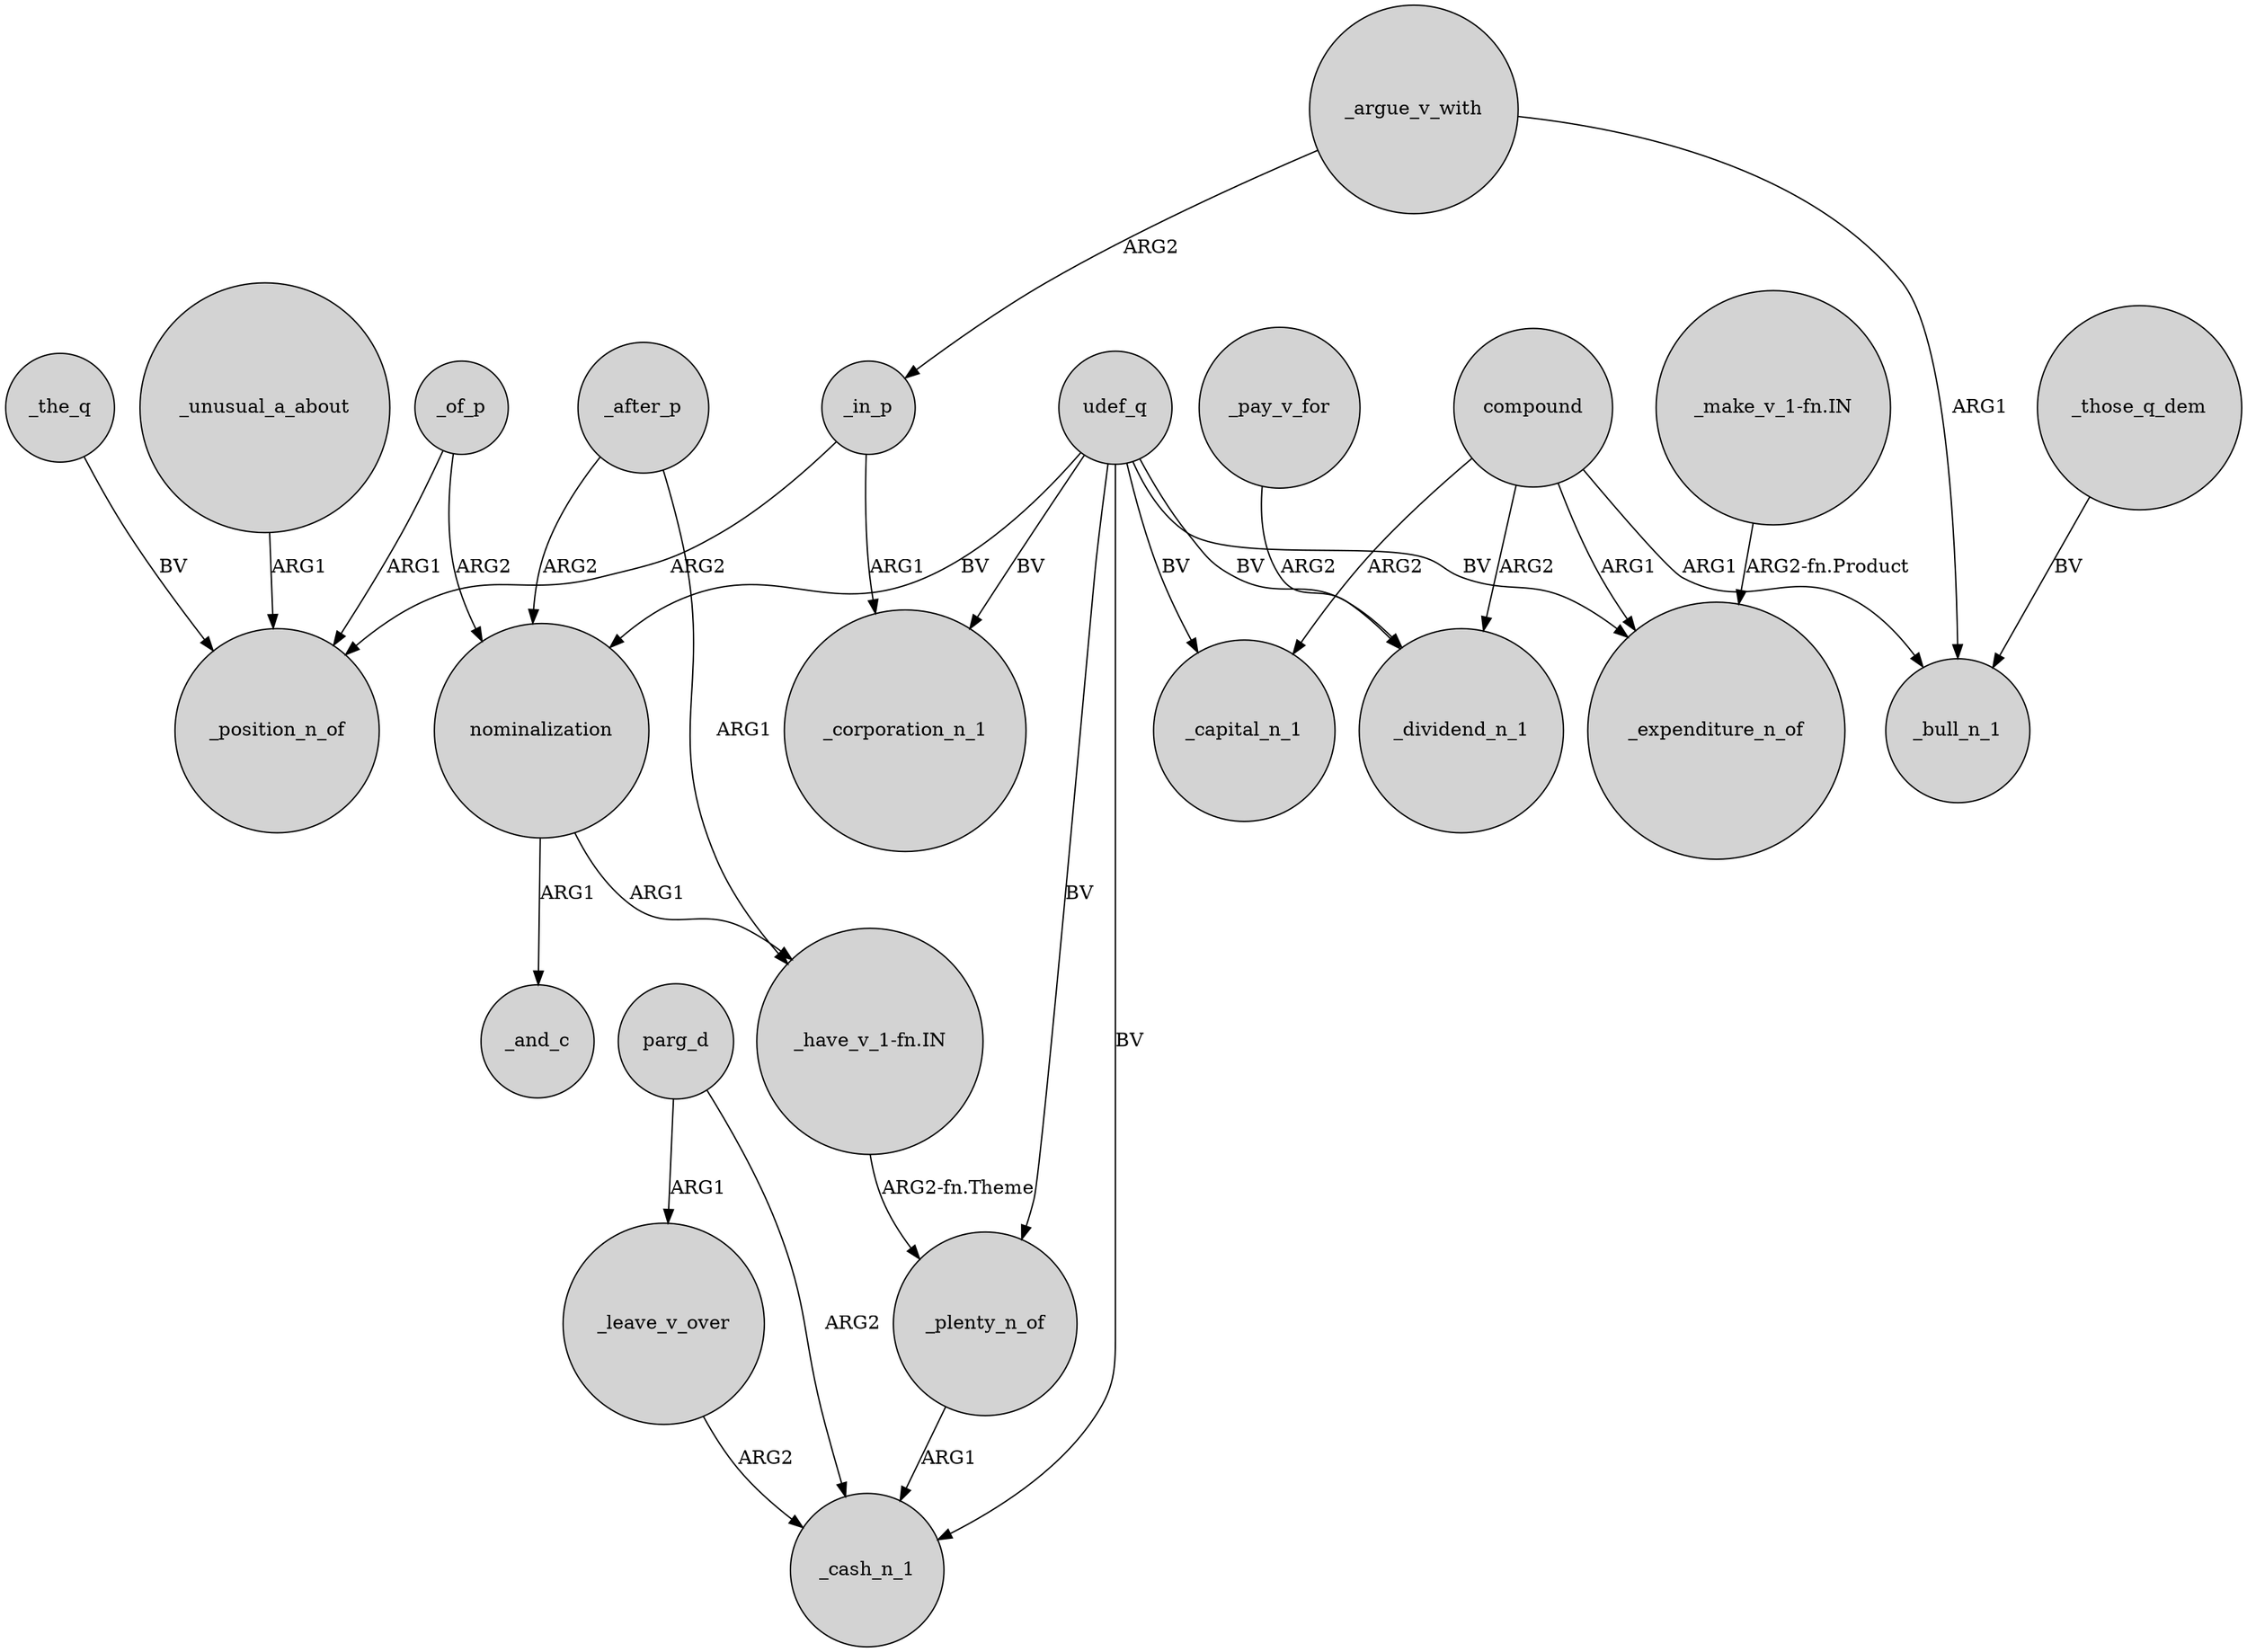 digraph {
	node [shape=circle style=filled]
	_argue_v_with -> _in_p [label=ARG2]
	compound -> _capital_n_1 [label=ARG2]
	_argue_v_with -> _bull_n_1 [label=ARG1]
	_leave_v_over -> _cash_n_1 [label=ARG2]
	nominalization -> _and_c [label=ARG1]
	udef_q -> _cash_n_1 [label=BV]
	_unusual_a_about -> _position_n_of [label=ARG1]
	_in_p -> _corporation_n_1 [label=ARG1]
	_pay_v_for -> _dividend_n_1 [label=ARG2]
	_the_q -> _position_n_of [label=BV]
	nominalization -> "_have_v_1-fn.IN" [label=ARG1]
	_after_p -> "_have_v_1-fn.IN" [label=ARG1]
	_in_p -> _position_n_of [label=ARG2]
	_those_q_dem -> _bull_n_1 [label=BV]
	udef_q -> _corporation_n_1 [label=BV]
	"_have_v_1-fn.IN" -> _plenty_n_of [label="ARG2-fn.Theme"]
	parg_d -> _leave_v_over [label=ARG1]
	udef_q -> _plenty_n_of [label=BV]
	_plenty_n_of -> _cash_n_1 [label=ARG1]
	compound -> _expenditure_n_of [label=ARG1]
	_of_p -> nominalization [label=ARG2]
	udef_q -> nominalization [label=BV]
	udef_q -> _expenditure_n_of [label=BV]
	compound -> _dividend_n_1 [label=ARG2]
	compound -> _bull_n_1 [label=ARG1]
	udef_q -> _dividend_n_1 [label=BV]
	"_make_v_1-fn.IN" -> _expenditure_n_of [label="ARG2-fn.Product"]
	_after_p -> nominalization [label=ARG2]
	_of_p -> _position_n_of [label=ARG1]
	udef_q -> _capital_n_1 [label=BV]
	parg_d -> _cash_n_1 [label=ARG2]
}
